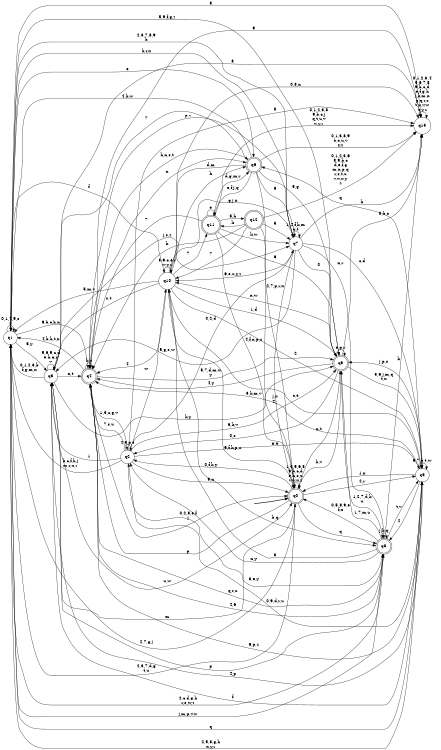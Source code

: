 digraph BlueStar {
__start0 [style = invis, shape = none, label = "", width = 0, height = 0];

rankdir=LR;
size="8,5";

s0 [style="rounded,filled", color="black", fillcolor="white" shape="doublecircle", label="q0"];
s1 [style="filled", color="black", fillcolor="white" shape="circle", label="q1"];
s2 [style="filled", color="black", fillcolor="white" shape="circle", label="q2"];
s3 [style="filled", color="black", fillcolor="white" shape="circle", label="q3"];
s4 [style="rounded,filled", color="black", fillcolor="white" shape="doublecircle", label="q4"];
s5 [style="filled", color="black", fillcolor="white" shape="circle", label="q5"];
s6 [style="rounded,filled", color="black", fillcolor="white" shape="doublecircle", label="q6"];
s7 [style="filled", color="black", fillcolor="white" shape="circle", label="q7"];
s8 [style="rounded,filled", color="black", fillcolor="white" shape="doublecircle", label="q8"];
s9 [style="rounded,filled", color="black", fillcolor="white" shape="doublecircle", label="q9"];
s10 [style="filled", color="black", fillcolor="white" shape="circle", label="q10"];
s11 [style="rounded,filled", color="black", fillcolor="white" shape="doublecircle", label="q11"];
s12 [style="rounded,filled", color="black", fillcolor="white" shape="doublecircle", label="q12"];
s13 [style="filled", color="black", fillcolor="white" shape="circle", label="q13"];
subgraph cluster_main { 
	graph [pad=".75", ranksep="0.15", nodesep="0.15"];
	 style=invis; 
	__start0 -> s0 [penwidth=2];
}
s0 -> s0 [label="1,3,5,6,8\n9,b,c,d\ne,h,s,u\nv,w,x,z"];
s0 -> s1 [label="4,7,g,j"];
s0 -> s2 [label="0,f,k,y"];
s0 -> s3 [label="m"];
s0 -> s4 [label="p"];
s0 -> s5 [label="2,r"];
s0 -> s8 [label="q"];
s0 -> s9 [label="n,t"];
s1 -> s0 [label="2,3,7,d,g\nt,u"];
s1 -> s1 [label="0,1,4,9,s\nz"];
s1 -> s3 [label="5,y"];
s1 -> s4 [label="6,b,c,h,n"];
s1 -> s5 [label="q"];
s1 -> s6 [label="e"];
s1 -> s7 [label="k,r,x"];
s1 -> s8 [label="j,m,p,v,w"];
s1 -> s10 [label="f"];
s1 -> s13 [label="8"];
s2 -> s0 [label="9,n"];
s2 -> s1 [label="b,c,f,h,j\nm,r,x,z"];
s2 -> s2 [label="4,5,p,t"];
s2 -> s3 [label="1"];
s2 -> s4 [label="7,s,u"];
s2 -> s5 [label="g,q"];
s2 -> s7 [label="0,2,d"];
s2 -> s8 [label="3,e,y"];
s2 -> s9 [label="6,k,v"];
s2 -> s10 [label="w"];
s2 -> s13 [label="8"];
s3 -> s0 [label="u,w"];
s3 -> s1 [label="0,1,2,3,b\nf,g,m,x"];
s3 -> s3 [label="5,6,9,c,d\ne,h,q,r\nv"];
s3 -> s4 [label="n,t"];
s3 -> s5 [label="4,p"];
s3 -> s6 [label="7"];
s3 -> s7 [label="j,s,z"];
s3 -> s9 [label="k,y"];
s3 -> s13 [label="8"];
s4 -> s0 [label="0,2,8,e,f\nj"];
s4 -> s1 [label="4,b,h,t,x"];
s4 -> s2 [label="1,3,c,g,v"];
s4 -> s4 [label="k,s"];
s4 -> s5 [label="6,p,z"];
s4 -> s6 [label="n"];
s4 -> s8 [label="q,r,u"];
s4 -> s9 [label="5,7,d,m,w\ny"];
s4 -> s13 [label="9"];
s5 -> s0 [label="1,x"];
s5 -> s1 [label="2,5,8,g,h\nn,y,z"];
s5 -> s2 [label="0,9,d,r,u"];
s5 -> s3 [label="f"];
s5 -> s4 [label="3,k,m,v"];
s5 -> s5 [label="6,7,b,t,w"];
s5 -> s6 [label="q"];
s5 -> s8 [label="4"];
s5 -> s9 [label="j,p,s"];
s5 -> s10 [label="c,e"];
s6 -> s0 [label="2,7,p,r,x"];
s6 -> s1 [label="4,k,w"];
s6 -> s4 [label="h,n,s,t"];
s6 -> s7 [label="6"];
s6 -> s9 [label="5,g"];
s6 -> s10 [label="d,m"];
s6 -> s11 [label="e,f,j,q"];
s6 -> s13 [label="0,1,3,8,9\nb,c,u,v\ny,z"];
s7 -> s0 [label="j,x"];
s7 -> s1 [label="2,3,7,8,9\nh"];
s7 -> s3 [label="5,g,s,w"];
s7 -> s4 [label="p,v"];
s7 -> s5 [label="c,d"];
s7 -> s7 [label="1,4,f,k,m\nq,t"];
s7 -> s8 [label="n,r"];
s7 -> s9 [label="0"];
s7 -> s10 [label="6,e,u,y,z"];
s7 -> s13 [label="b"];
s8 -> s0 [label="0,5,8,9,e\nf,x"];
s8 -> s1 [label="2,c,d,g,h\nr,s,w,z"];
s8 -> s2 [label="n,y"];
s8 -> s3 [label="p"];
s8 -> s4 [label="4,6"];
s8 -> s5 [label="t,v"];
s8 -> s8 [label="j,k,q"];
s8 -> s9 [label="1,7,m,u"];
s8 -> s10 [label="3"];
s8 -> s13 [label="b"];
s9 -> s0 [label="h,v"];
s9 -> s1 [label="5,9,f,g,z"];
s9 -> s2 [label="0,s"];
s9 -> s4 [label="4,y"];
s9 -> s5 [label="3,6,j,m,q\nt,x"];
s9 -> s8 [label="1,2,7,d,k\nu"];
s9 -> s9 [label="e,p,r"];
s9 -> s10 [label="n,w"];
s9 -> s13 [label="8,b,c"];
s10 -> s0 [label="9,f,k,p,u"];
s10 -> s1 [label="5,m,v"];
s10 -> s3 [label="s,t"];
s10 -> s4 [label="4"];
s10 -> s5 [label="2"];
s10 -> s6 [label="h"];
s10 -> s7 [label="g,j,x"];
s10 -> s8 [label="b,q"];
s10 -> s9 [label="1,d"];
s10 -> s10 [label="3,6,c,e,r\nw,y,z"];
s10 -> s11 [label="7"];
s10 -> s13 [label="0,8,n"];
s11 -> s0 [label="4,f,n,p,s"];
s11 -> s4 [label="7"];
s11 -> s6 [label="d,g,m,r"];
s11 -> s7 [label="k,w"];
s11 -> s9 [label="6"];
s11 -> s11 [label="e"];
s11 -> s12 [label="5,h"];
s11 -> s13 [label="0,1,2,3,8\n9,b,c,j\nq,t,u,v\nx,y,z"];
s12 -> s0 [label="4,j"];
s12 -> s4 [label="h"];
s12 -> s7 [label="5"];
s12 -> s10 [label="7"];
s12 -> s11 [label="k"];
s12 -> s13 [label="0,1,2,3,6\n8,9,b,c\nd,e,f,g\nm,n,p,q\nr,s,t,u\nv,w,x,y\nz"];
s13 -> s13 [label="0,1,2,3,4\n5,6,7,8\n9,b,c,d\ne,f,g,h\nj,k,m,n\np,q,r,s\nt,u,v,w\nx,y,z"];

}